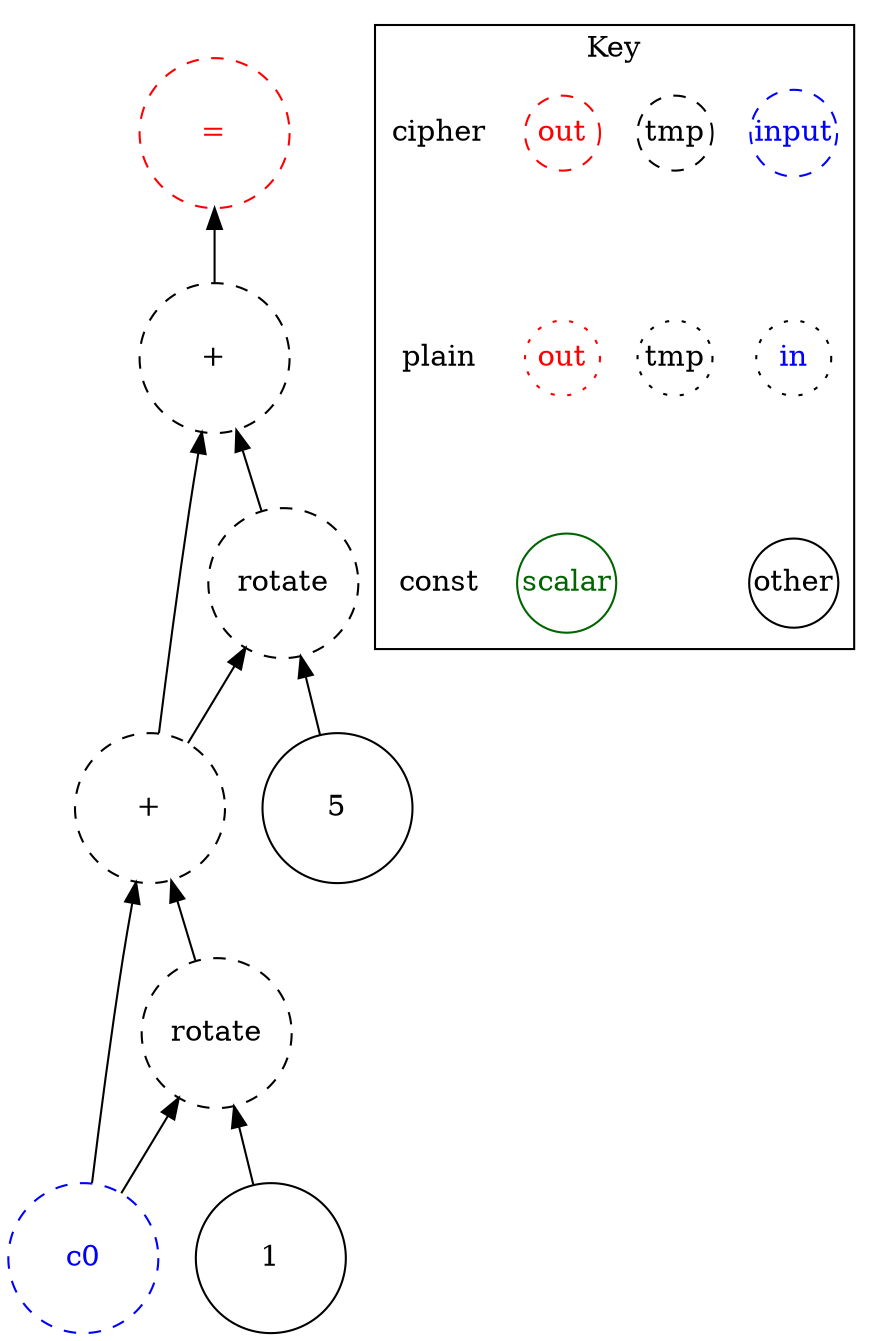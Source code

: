 digraph "box_blur" {
node [shape=circle width=1 margin=0]
edge [dir=back]
5 [label="5" style=solid]
1 [label="1" style=solid]
ciphertext0 [label="c0" style=dashed color=blue fontcolor=blue]
ciphertext14 [label="rotate" style=dashed]
ciphertext14 -> ciphertext0
ciphertext14 -> 1
ciphertext15 [label="+" style=dashed]
ciphertext15 -> ciphertext0
ciphertext15 -> ciphertext14
ciphertext5 [label="rotate" style=dashed]
ciphertext5 -> ciphertext15
ciphertext5 -> 5
ciphertext6 [label="+" style=dashed]
ciphertext6 -> ciphertext15
ciphertext6 -> ciphertext5
ciphertext8 [label="=" style=dashed color=red fontcolor=red]
ciphertext8 -> ciphertext6
subgraph cluster_key {
    graph[label="Key"]
    node [width=0.5]
    edge [dir=forward style=invis]
    in_cipher [label=input color=blue fontcolor=blue style=dashed]
    tmp_cipher [label=tmp color=black fontcolor=black style=dashed]
    out_cipher [label=out color=red fontcolor=red style=dashed]
    cipher [shape=plain]

    in_plain [label=in icolor=blue fontcolor=blue style=dotted]
    tmp_plain [label=tmp color=black fontcolor=black style=dotted]
    out_plain [label=out color=red fontcolor=red style=dotted]
    plain [shape=plain]
    
    other [color=black fontcolor=black style=solid]
    scalar [color=darkgreen fontcolor=darkgreen style=solid]
    const[shape=plain]
    
    cipher -> plain
    plain -> const
    out_cipher -> out_plain
    in_cipher -> in_plain
    tmp_cipher -> tmp_plain
    in_plain -> other
    out_plain -> scalar
}
}
